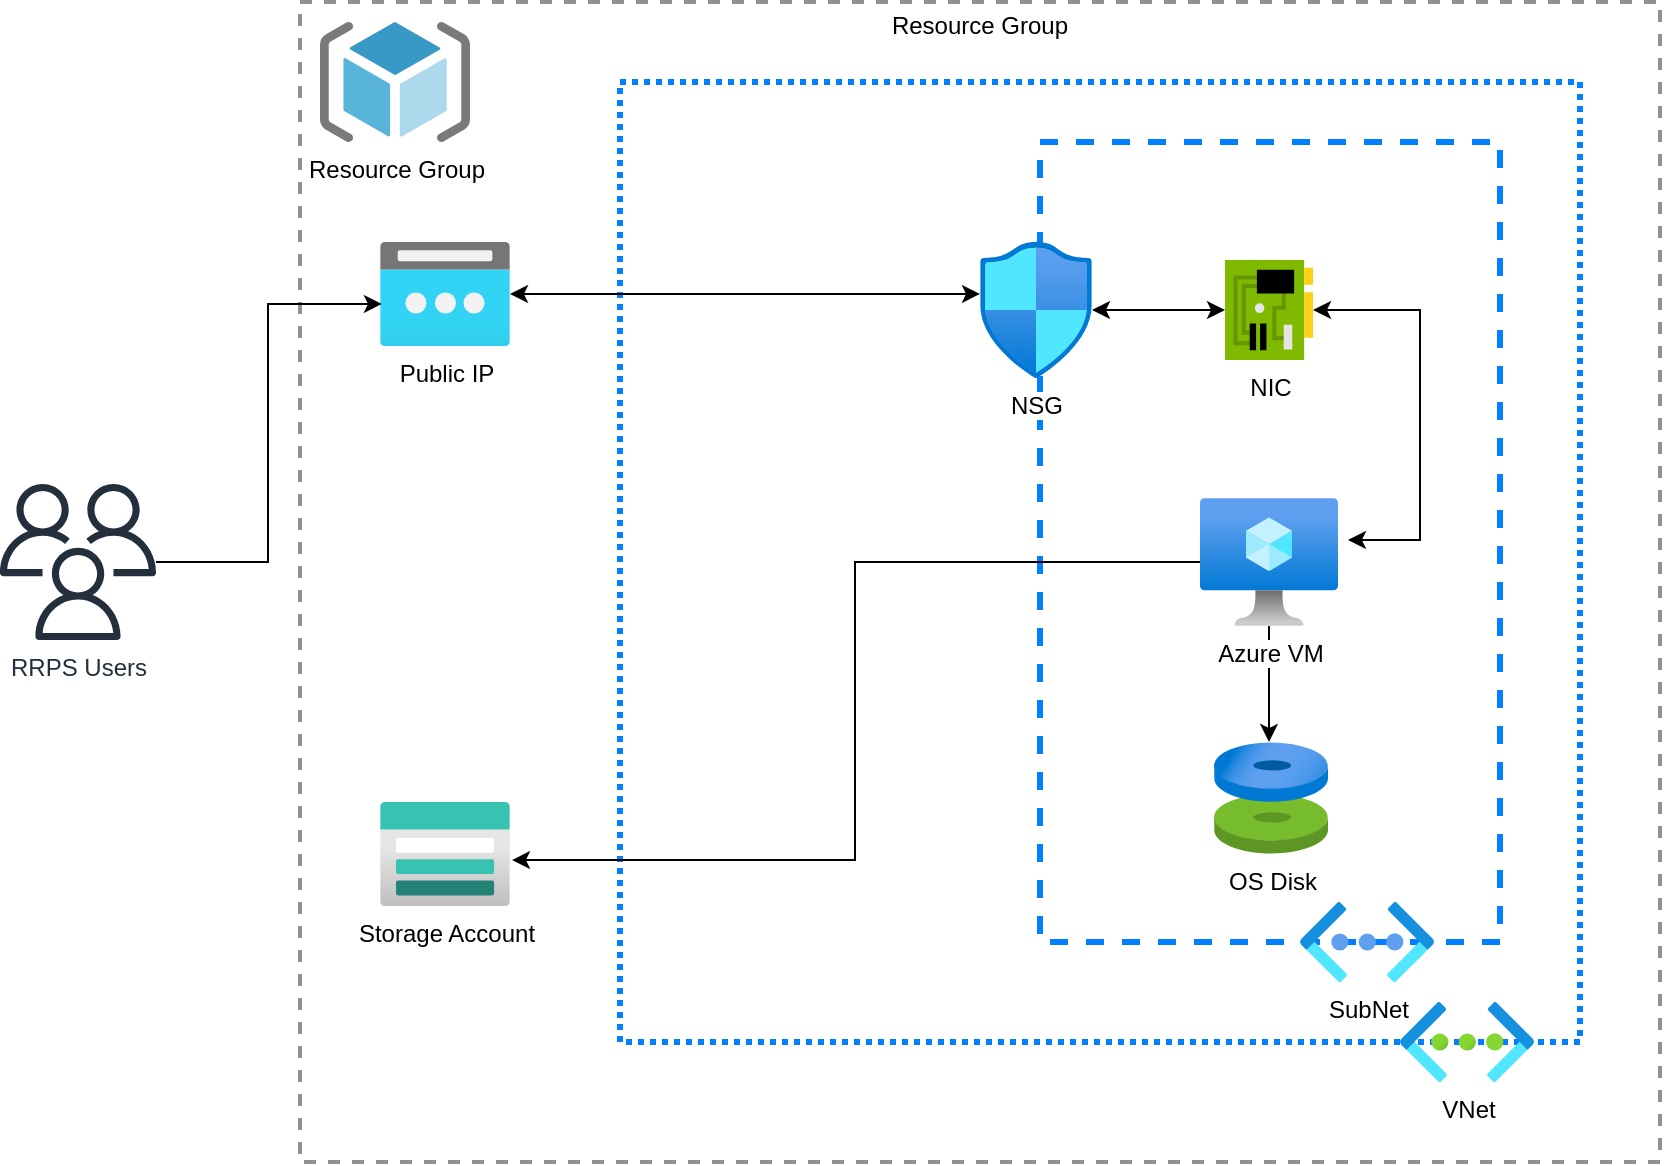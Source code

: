 <mxfile version="21.2.3" type="github">
  <diagram name="Page-1" id="jDce8scgvmzufm7AibR3">
    <mxGraphModel dx="1379" dy="1888" grid="1" gridSize="10" guides="1" tooltips="1" connect="1" arrows="1" fold="1" page="1" pageScale="1" pageWidth="850" pageHeight="1100" math="0" shadow="0">
      <root>
        <mxCell id="0" />
        <mxCell id="1" parent="0" />
        <mxCell id="gqjCp5_v7W5h1C-Nc97L-10" value="Resource Group" style="fontStyle=0;verticalAlign=top;align=center;spacingTop=-2;fillColor=none;rounded=0;whiteSpace=wrap;html=1;strokeColor=#919191;strokeWidth=2;dashed=1;container=1;collapsible=0;expand=0;recursiveResize=0;" parent="1" vertex="1">
          <mxGeometry x="160" width="680" height="580" as="geometry" />
        </mxCell>
        <mxCell id="gqjCp5_v7W5h1C-Nc97L-11" value="Resource Group&lt;br&gt;" style="image;sketch=0;aspect=fixed;html=1;points=[];align=center;fontSize=12;image=img/lib/mscae/ResourceGroup.svg;" parent="gqjCp5_v7W5h1C-Nc97L-10" vertex="1">
          <mxGeometry x="10" y="10" width="75" height="60" as="geometry" />
        </mxCell>
        <mxCell id="gqjCp5_v7W5h1C-Nc97L-9" value="Public IP" style="image;aspect=fixed;html=1;points=[];align=center;fontSize=12;image=img/lib/azure2/networking/Public_IP_Addresses.svg;" parent="gqjCp5_v7W5h1C-Nc97L-10" vertex="1">
          <mxGeometry x="40" y="120" width="65" height="52" as="geometry" />
        </mxCell>
        <mxCell id="gqjCp5_v7W5h1C-Nc97L-8" value="Storage Account" style="image;aspect=fixed;html=1;points=[];align=center;fontSize=12;image=img/lib/azure2/storage/Storage_Accounts.svg;" parent="gqjCp5_v7W5h1C-Nc97L-10" vertex="1">
          <mxGeometry x="40" y="400" width="65" height="52" as="geometry" />
        </mxCell>
        <mxCell id="gqjCp5_v7W5h1C-Nc97L-2" value="" style="rounded=0;whiteSpace=wrap;html=1;dashed=1;strokeColor=#007FFF;dashPattern=1 1;strokeWidth=3;" parent="1" vertex="1">
          <mxGeometry x="320" y="40" width="480" height="480" as="geometry" />
        </mxCell>
        <mxCell id="gqjCp5_v7W5h1C-Nc97L-1" value="VNet" style="image;aspect=fixed;html=1;points=[];align=center;fontSize=12;image=img/lib/azure2/networking/Virtual_Networks.svg;" parent="1" vertex="1">
          <mxGeometry x="710" y="500" width="67" height="40" as="geometry" />
        </mxCell>
        <mxCell id="gqjCp5_v7W5h1C-Nc97L-3" value="" style="rounded=0;whiteSpace=wrap;html=1;dashed=1;strokeWidth=3;strokeColor=#007FFF;" parent="1" vertex="1">
          <mxGeometry x="530" y="70" width="230" height="400" as="geometry" />
        </mxCell>
        <mxCell id="gqjCp5_v7W5h1C-Nc97L-4" value="SubNet" style="image;aspect=fixed;html=1;points=[];align=center;fontSize=12;image=img/lib/azure2/networking/Virtual_Networks_Classic.svg;" parent="1" vertex="1">
          <mxGeometry x="660" y="450" width="67" height="40" as="geometry" />
        </mxCell>
        <mxCell id="gqjCp5_v7W5h1C-Nc97L-16" style="edgeStyle=orthogonalEdgeStyle;rounded=0;orthogonalLoop=1;jettySize=auto;html=1;endArrow=classic;endFill=1;startArrow=classic;startFill=1;" parent="1" source="gqjCp5_v7W5h1C-Nc97L-5" target="gqjCp5_v7W5h1C-Nc97L-6" edge="1">
          <mxGeometry relative="1" as="geometry" />
        </mxCell>
        <mxCell id="gqjCp5_v7W5h1C-Nc97L-5" value="NSG" style="image;aspect=fixed;html=1;points=[];align=center;fontSize=12;image=img/lib/azure2/networking/Network_Security_Groups.svg;" parent="1" vertex="1">
          <mxGeometry x="500" y="120" width="56.0" height="68" as="geometry" />
        </mxCell>
        <mxCell id="gqjCp5_v7W5h1C-Nc97L-19" style="edgeStyle=orthogonalEdgeStyle;rounded=0;orthogonalLoop=1;jettySize=auto;html=1;entryX=1.072;entryY=0.328;entryDx=0;entryDy=0;entryPerimeter=0;startArrow=classic;startFill=1;" parent="1" source="gqjCp5_v7W5h1C-Nc97L-6" target="gqjCp5_v7W5h1C-Nc97L-7" edge="1">
          <mxGeometry relative="1" as="geometry">
            <Array as="points">
              <mxPoint x="720" y="154" />
              <mxPoint x="720" y="269" />
            </Array>
          </mxGeometry>
        </mxCell>
        <mxCell id="gqjCp5_v7W5h1C-Nc97L-6" value="NIC" style="image;sketch=0;aspect=fixed;html=1;points=[];align=center;fontSize=12;image=img/lib/mscae/NetworkInterfaceCard.svg;" parent="1" vertex="1">
          <mxGeometry x="622.5" y="129" width="44" height="50" as="geometry" />
        </mxCell>
        <mxCell id="gqjCp5_v7W5h1C-Nc97L-20" style="edgeStyle=orthogonalEdgeStyle;rounded=0;orthogonalLoop=1;jettySize=auto;html=1;entryX=1.015;entryY=0.558;entryDx=0;entryDy=0;entryPerimeter=0;" parent="1" source="gqjCp5_v7W5h1C-Nc97L-7" target="gqjCp5_v7W5h1C-Nc97L-8" edge="1">
          <mxGeometry relative="1" as="geometry" />
        </mxCell>
        <mxCell id="DV0cyHFrsDw_7jXr6CKG-2" style="edgeStyle=orthogonalEdgeStyle;rounded=0;orthogonalLoop=1;jettySize=auto;html=1;" parent="1" source="gqjCp5_v7W5h1C-Nc97L-7" target="DV0cyHFrsDw_7jXr6CKG-1" edge="1">
          <mxGeometry relative="1" as="geometry">
            <Array as="points">
              <mxPoint x="645" y="370" />
              <mxPoint x="645" y="370" />
            </Array>
          </mxGeometry>
        </mxCell>
        <mxCell id="gqjCp5_v7W5h1C-Nc97L-7" value="Azure VM&lt;br&gt;" style="image;aspect=fixed;html=1;points=[];align=center;fontSize=12;image=img/lib/azure2/compute/Virtual_Machine.svg;" parent="1" vertex="1">
          <mxGeometry x="610" y="248" width="69" height="64" as="geometry" />
        </mxCell>
        <mxCell id="gqjCp5_v7W5h1C-Nc97L-13" style="edgeStyle=orthogonalEdgeStyle;rounded=0;orthogonalLoop=1;jettySize=auto;html=1;entryX=0.015;entryY=0.596;entryDx=0;entryDy=0;entryPerimeter=0;" parent="1" source="gqjCp5_v7W5h1C-Nc97L-12" target="gqjCp5_v7W5h1C-Nc97L-9" edge="1">
          <mxGeometry relative="1" as="geometry" />
        </mxCell>
        <mxCell id="gqjCp5_v7W5h1C-Nc97L-12" value="RRPS Users" style="sketch=0;outlineConnect=0;fontColor=#232F3E;gradientColor=none;fillColor=#232F3D;strokeColor=none;dashed=0;verticalLabelPosition=bottom;verticalAlign=top;align=center;html=1;fontSize=12;fontStyle=0;aspect=fixed;pointerEvents=1;shape=mxgraph.aws4.users;" parent="1" vertex="1">
          <mxGeometry x="10" y="241" width="78" height="78" as="geometry" />
        </mxCell>
        <mxCell id="gqjCp5_v7W5h1C-Nc97L-14" style="edgeStyle=orthogonalEdgeStyle;rounded=0;orthogonalLoop=1;jettySize=auto;html=1;entryX=0;entryY=0.382;entryDx=0;entryDy=0;entryPerimeter=0;startArrow=classic;startFill=1;" parent="1" source="gqjCp5_v7W5h1C-Nc97L-9" target="gqjCp5_v7W5h1C-Nc97L-5" edge="1">
          <mxGeometry relative="1" as="geometry" />
        </mxCell>
        <mxCell id="DV0cyHFrsDw_7jXr6CKG-1" value="OS Disk&lt;br&gt;" style="image;aspect=fixed;html=1;points=[];align=center;fontSize=12;image=img/lib/azure2/compute/Disks.svg;" parent="1" vertex="1">
          <mxGeometry x="617" y="370" width="57.0" height="56.0" as="geometry" />
        </mxCell>
      </root>
    </mxGraphModel>
  </diagram>
</mxfile>
